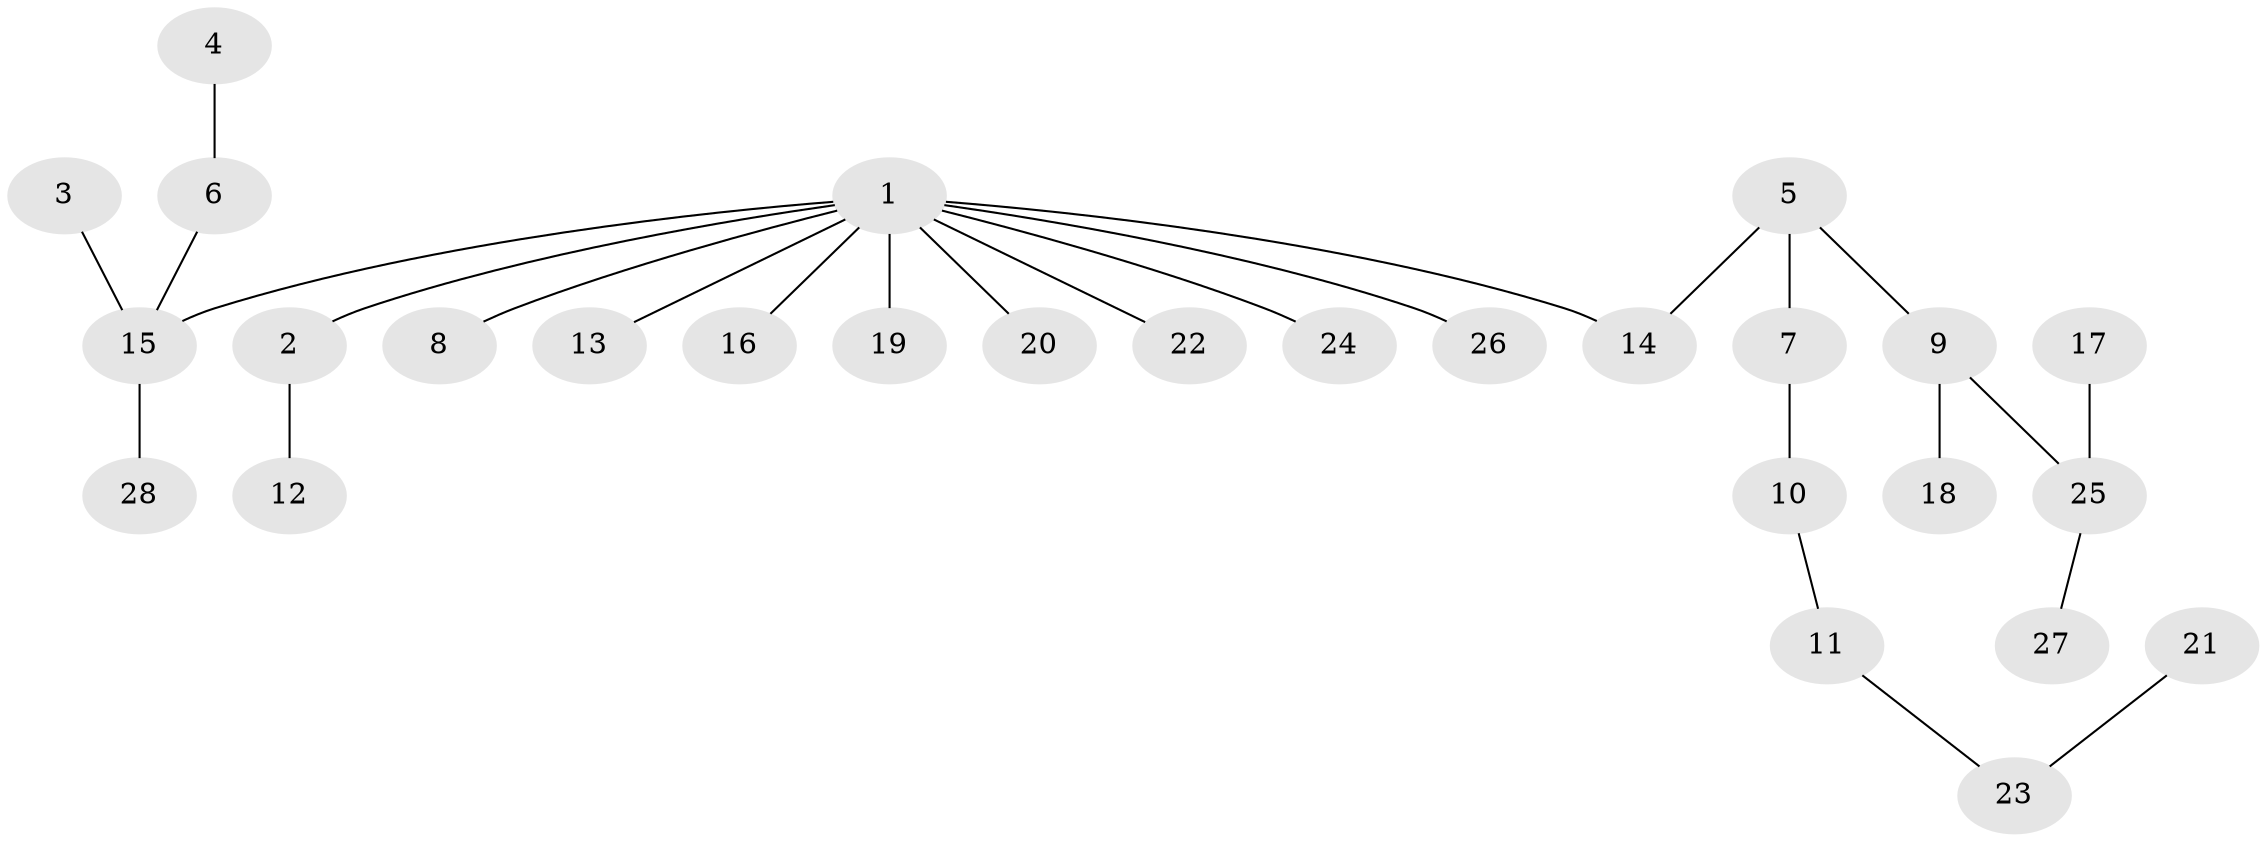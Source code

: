 // original degree distribution, {3: 0.23636363636363636, 9: 0.01818181818181818, 5: 0.01818181818181818, 2: 0.21818181818181817, 1: 0.4909090909090909, 4: 0.01818181818181818}
// Generated by graph-tools (version 1.1) at 2025/26/03/09/25 03:26:26]
// undirected, 28 vertices, 27 edges
graph export_dot {
graph [start="1"]
  node [color=gray90,style=filled];
  1;
  2;
  3;
  4;
  5;
  6;
  7;
  8;
  9;
  10;
  11;
  12;
  13;
  14;
  15;
  16;
  17;
  18;
  19;
  20;
  21;
  22;
  23;
  24;
  25;
  26;
  27;
  28;
  1 -- 2 [weight=1.0];
  1 -- 8 [weight=1.0];
  1 -- 13 [weight=1.0];
  1 -- 14 [weight=1.0];
  1 -- 15 [weight=1.0];
  1 -- 16 [weight=1.0];
  1 -- 19 [weight=1.0];
  1 -- 20 [weight=1.0];
  1 -- 22 [weight=1.0];
  1 -- 24 [weight=1.0];
  1 -- 26 [weight=1.0];
  2 -- 12 [weight=1.0];
  3 -- 15 [weight=1.0];
  4 -- 6 [weight=1.0];
  5 -- 7 [weight=1.0];
  5 -- 9 [weight=1.0];
  5 -- 14 [weight=1.0];
  6 -- 15 [weight=1.0];
  7 -- 10 [weight=1.0];
  9 -- 18 [weight=1.0];
  9 -- 25 [weight=1.0];
  10 -- 11 [weight=1.0];
  11 -- 23 [weight=1.0];
  15 -- 28 [weight=1.0];
  17 -- 25 [weight=1.0];
  21 -- 23 [weight=1.0];
  25 -- 27 [weight=1.0];
}
